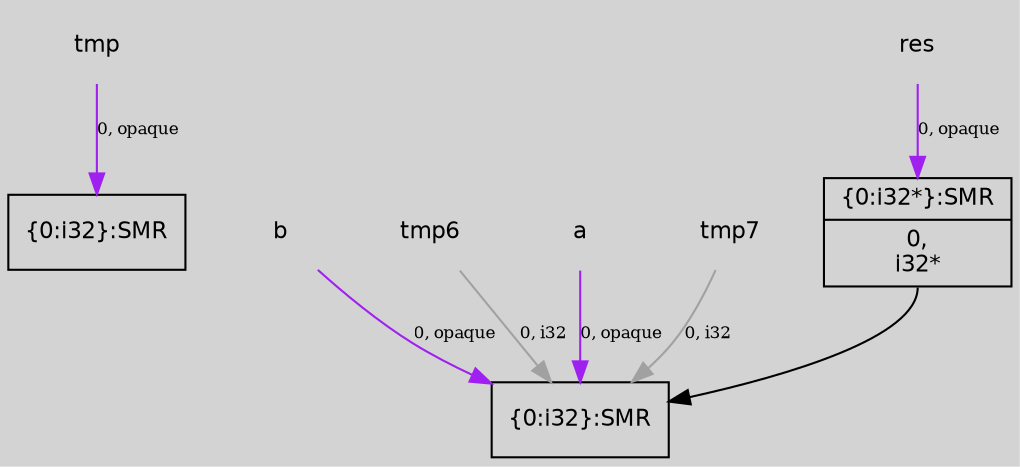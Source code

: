 digraph unnamed {
	graph [center=true, ratio=true, bgcolor=lightgray, fontname=Helvetica];
	node  [fontname=Helvetica, fontsize=11];

	Node0x2022530 [shape=record,label="{\{0:i32\}:SMR}"];
	Node0x20229e0 [shape=record,label="{\{0:i32*\}:SMR|{<s0>0,\ni32*}}"];
	Node0x20229e0:s0 -> Node0x2022f20[];
	Node0x2022f20 [shape=record,label="{\{0:i32\}:SMR}"];
	Node0x2013dc8[ shape=plaintext, label ="b"];
	Node0x2013dc8 -> Node0x2022f20[arrowtail=tee,label="0, opaque",fontsize=8,color=purple];
	Node0x2014268[ shape=plaintext, label ="tmp6"];
	Node0x2014268 -> Node0x2022f20[arrowtail=tee,label="0, i32",fontsize=8,color=gray63];
	Node0x2013d58[ shape=plaintext, label ="a"];
	Node0x2013d58 -> Node0x2022f20[arrowtail=tee,label="0, opaque",fontsize=8,color=purple];
	Node0x20136d8[ shape=plaintext, label ="tmp"];
	Node0x20136d8 -> Node0x2022530[arrowtail=tee,label="0, opaque",fontsize=8,color=purple];
	Node0x2013e58[ shape=plaintext, label ="res"];
	Node0x2013e58 -> Node0x20229e0[arrowtail=tee,label="0, opaque",fontsize=8,color=purple];
	Node0x20145f8[ shape=plaintext, label ="tmp7"];
	Node0x20145f8 -> Node0x2022f20[arrowtail=tee,label="0, i32",fontsize=8,color=gray63];
}
